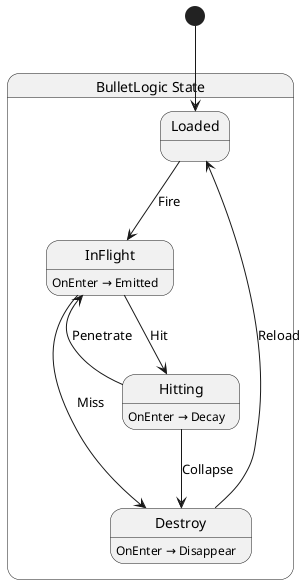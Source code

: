 @startuml BulletLogic
state "BulletLogic State" as EternalJourney_App_State_BulletLogic_State {
  state "Loaded" as EternalJourney_App_State_BulletLogic_State_Loaded
  state "InFlight" as EternalJourney_App_State_BulletLogic_State_InFlight
  state "Hitting" as EternalJourney_App_State_BulletLogic_State_Hitting
  state "Destroy" as EternalJourney_App_State_BulletLogic_State_Destroy
}

EternalJourney_App_State_BulletLogic_State_Destroy --> EternalJourney_App_State_BulletLogic_State_Loaded : Reload
EternalJourney_App_State_BulletLogic_State_Hitting --> EternalJourney_App_State_BulletLogic_State_Destroy : Collapse
EternalJourney_App_State_BulletLogic_State_Hitting --> EternalJourney_App_State_BulletLogic_State_InFlight : Penetrate
EternalJourney_App_State_BulletLogic_State_InFlight --> EternalJourney_App_State_BulletLogic_State_Destroy : Miss
EternalJourney_App_State_BulletLogic_State_InFlight --> EternalJourney_App_State_BulletLogic_State_Hitting : Hit
EternalJourney_App_State_BulletLogic_State_Loaded --> EternalJourney_App_State_BulletLogic_State_InFlight : Fire

EternalJourney_App_State_BulletLogic_State_Destroy : OnEnter → Disappear
EternalJourney_App_State_BulletLogic_State_Hitting : OnEnter → Decay
EternalJourney_App_State_BulletLogic_State_InFlight : OnEnter → Emitted

[*] --> EternalJourney_App_State_BulletLogic_State_Loaded
@enduml